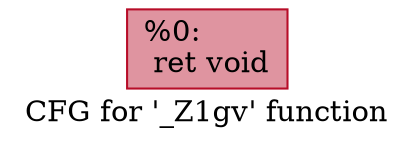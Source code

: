 digraph "CFG for '_Z1gv' function" {
	label="CFG for '_Z1gv' function";

	Node0x60f0100 [shape=record,color="#b70d28ff", style=filled, fillcolor="#b70d2870",label="{%0:\l  ret void\l}"];
}
